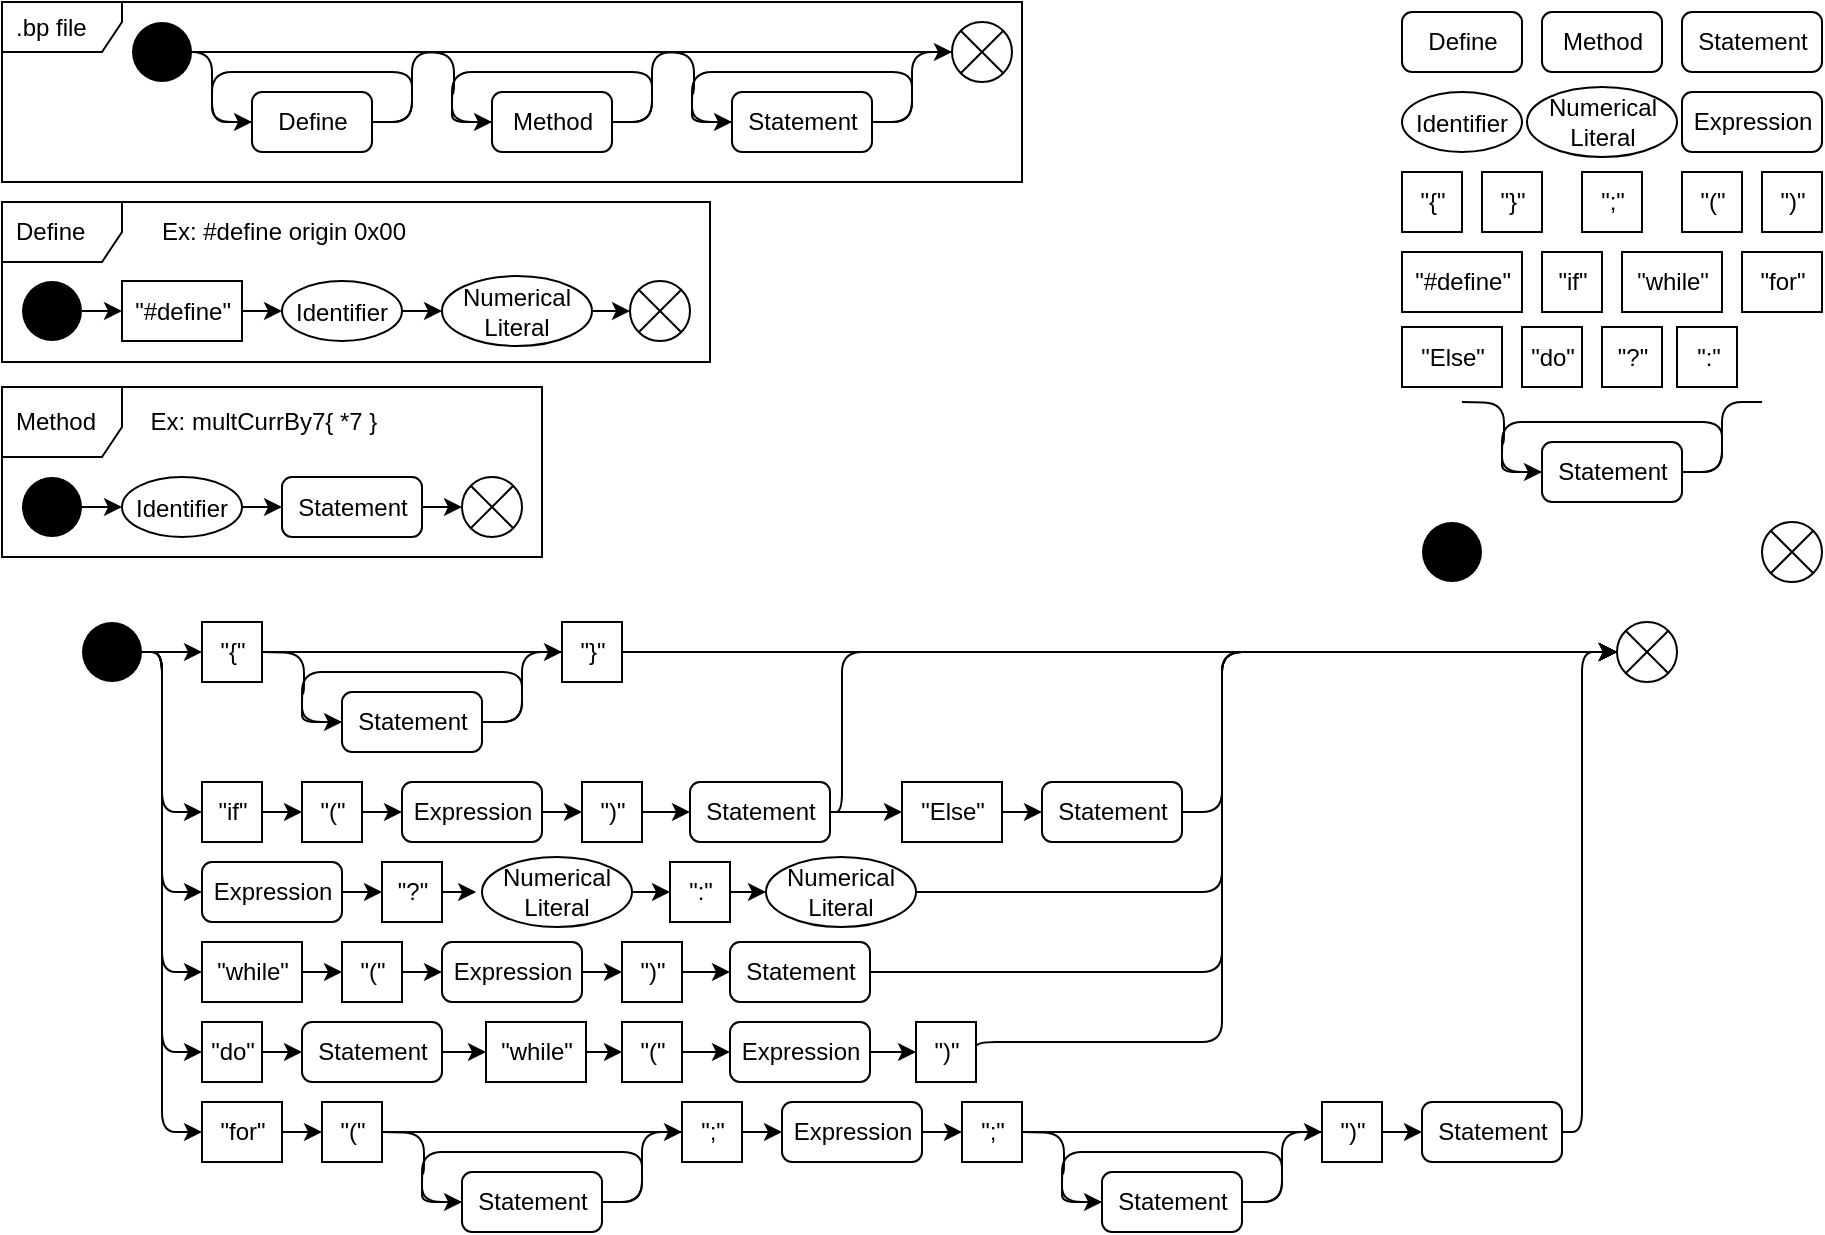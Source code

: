 <mxfile version="18.0.2" type="github">
  <diagram name="Page-1" id="58cdce13-f638-feb5-8d6f-7d28b1aa9fa0">
    <mxGraphModel dx="1160" dy="872" grid="1" gridSize="10" guides="1" tooltips="1" connect="1" arrows="1" fold="1" page="1" pageScale="1" pageWidth="1100" pageHeight="850" background="none" math="0" shadow="0">
      <root>
        <mxCell id="0" />
        <mxCell id="1" parent="0" />
        <mxCell id="PzlY1NgHu-uQ2nLMQ3hD-25" value="Expression" style="html=1;align=center;verticalAlign=middle;rounded=1;absoluteArcSize=1;arcSize=10;dashed=0;" vertex="1" parent="1">
          <mxGeometry x="850" y="55" width="70" height="30" as="geometry" />
        </mxCell>
        <mxCell id="PzlY1NgHu-uQ2nLMQ3hD-26" value="&quot;{&quot;" style="text;html=1;align=center;verticalAlign=middle;dashed=0;fillColor=#ffffff;strokeColor=#000000;" vertex="1" parent="1">
          <mxGeometry x="710" y="95" width="30" height="30" as="geometry" />
        </mxCell>
        <mxCell id="PzlY1NgHu-uQ2nLMQ3hD-27" value="Identifier" style="ellipse;" vertex="1" parent="1">
          <mxGeometry x="710" y="55" width="60" height="30" as="geometry" />
        </mxCell>
        <mxCell id="PzlY1NgHu-uQ2nLMQ3hD-30" value="Statement" style="html=1;align=center;verticalAlign=middle;rounded=1;absoluteArcSize=1;arcSize=10;dashed=0;" vertex="1" parent="1">
          <mxGeometry x="850" y="15" width="70" height="30" as="geometry" />
        </mxCell>
        <mxCell id="PzlY1NgHu-uQ2nLMQ3hD-31" value="Define" style="html=1;align=center;verticalAlign=middle;rounded=1;absoluteArcSize=1;arcSize=10;dashed=0;" vertex="1" parent="1">
          <mxGeometry x="710" y="15" width="60" height="30" as="geometry" />
        </mxCell>
        <mxCell id="PzlY1NgHu-uQ2nLMQ3hD-32" value="Method" style="html=1;align=center;verticalAlign=middle;rounded=1;absoluteArcSize=1;arcSize=10;dashed=0;" vertex="1" parent="1">
          <mxGeometry x="780" y="15" width="60" height="30" as="geometry" />
        </mxCell>
        <mxCell id="PzlY1NgHu-uQ2nLMQ3hD-34" value="&quot;}&quot;" style="text;html=1;align=center;verticalAlign=middle;dashed=0;fillColor=#ffffff;strokeColor=#000000;" vertex="1" parent="1">
          <mxGeometry x="750" y="95" width="30" height="30" as="geometry" />
        </mxCell>
        <mxCell id="PzlY1NgHu-uQ2nLMQ3hD-35" value="&quot;(&quot;" style="text;html=1;align=center;verticalAlign=middle;dashed=0;fillColor=#ffffff;strokeColor=#000000;" vertex="1" parent="1">
          <mxGeometry x="850" y="95" width="30" height="30" as="geometry" />
        </mxCell>
        <mxCell id="PzlY1NgHu-uQ2nLMQ3hD-36" value="&quot;)&quot;" style="text;html=1;align=center;verticalAlign=middle;dashed=0;fillColor=#ffffff;strokeColor=#000000;" vertex="1" parent="1">
          <mxGeometry x="890" y="95" width="30" height="30" as="geometry" />
        </mxCell>
        <mxCell id="PzlY1NgHu-uQ2nLMQ3hD-37" value="&quot;;&quot;" style="text;html=1;align=center;verticalAlign=middle;dashed=0;fillColor=#ffffff;strokeColor=#000000;" vertex="1" parent="1">
          <mxGeometry x="800" y="95" width="30" height="30" as="geometry" />
        </mxCell>
        <mxCell id="PzlY1NgHu-uQ2nLMQ3hD-38" value="&quot;if&quot;" style="text;html=1;align=center;verticalAlign=middle;dashed=0;fillColor=#ffffff;strokeColor=#000000;" vertex="1" parent="1">
          <mxGeometry x="780" y="135" width="30" height="30" as="geometry" />
        </mxCell>
        <mxCell id="PzlY1NgHu-uQ2nLMQ3hD-39" value="&quot;while&quot;" style="text;html=1;align=center;verticalAlign=middle;dashed=0;fillColor=#ffffff;strokeColor=#000000;" vertex="1" parent="1">
          <mxGeometry x="820" y="135" width="50" height="30" as="geometry" />
        </mxCell>
        <mxCell id="PzlY1NgHu-uQ2nLMQ3hD-40" value="&quot;for&quot;" style="text;html=1;align=center;verticalAlign=middle;dashed=0;fillColor=#ffffff;strokeColor=#000000;" vertex="1" parent="1">
          <mxGeometry x="880" y="135" width="40" height="30" as="geometry" />
        </mxCell>
        <mxCell id="PzlY1NgHu-uQ2nLMQ3hD-41" value="&quot;#define&quot;" style="text;html=1;align=center;verticalAlign=middle;dashed=0;fillColor=#ffffff;strokeColor=#000000;" vertex="1" parent="1">
          <mxGeometry x="710" y="135" width="60" height="30" as="geometry" />
        </mxCell>
        <mxCell id="PzlY1NgHu-uQ2nLMQ3hD-46" value="Numerical Literal" style="ellipse;whiteSpace=wrap;" vertex="1" parent="1">
          <mxGeometry x="772.5" y="52.5" width="75" height="35" as="geometry" />
        </mxCell>
        <mxCell id="PzlY1NgHu-uQ2nLMQ3hD-66" value="" style="group" vertex="1" connectable="0" parent="1">
          <mxGeometry x="10" y="10" width="510" height="90" as="geometry" />
        </mxCell>
        <mxCell id="PzlY1NgHu-uQ2nLMQ3hD-22" value=".bp file" style="shape=umlFrame;whiteSpace=wrap;html=1;width=60;height=25;boundedLbl=1;verticalAlign=middle;align=left;spacingLeft=5;" vertex="1" parent="PzlY1NgHu-uQ2nLMQ3hD-66">
          <mxGeometry width="510" height="90" as="geometry" />
        </mxCell>
        <mxCell id="PzlY1NgHu-uQ2nLMQ3hD-65" value="" style="group" vertex="1" connectable="0" parent="PzlY1NgHu-uQ2nLMQ3hD-66">
          <mxGeometry x="65" y="10" width="440" height="65" as="geometry" />
        </mxCell>
        <mxCell id="PzlY1NgHu-uQ2nLMQ3hD-47" style="edgeStyle=orthogonalEdgeStyle;orthogonalLoop=1;jettySize=auto;html=1;entryX=0;entryY=0.5;entryDx=0;entryDy=0;rounded=1;" edge="1" parent="PzlY1NgHu-uQ2nLMQ3hD-65" target="PzlY1NgHu-uQ2nLMQ3hD-43">
          <mxGeometry relative="1" as="geometry">
            <mxPoint x="20" y="15" as="sourcePoint" />
            <Array as="points">
              <mxPoint x="40" y="15" />
              <mxPoint x="40" y="50" />
            </Array>
          </mxGeometry>
        </mxCell>
        <mxCell id="PzlY1NgHu-uQ2nLMQ3hD-23" value="" style="ellipse;fillColor=#000000;strokeColor=none;" vertex="1" parent="PzlY1NgHu-uQ2nLMQ3hD-65">
          <mxGeometry width="30" height="30" as="geometry" />
        </mxCell>
        <mxCell id="PzlY1NgHu-uQ2nLMQ3hD-24" value="" style="shape=sumEllipse;perimeter=ellipsePerimeter;whiteSpace=wrap;html=1;backgroundOutline=1;" vertex="1" parent="PzlY1NgHu-uQ2nLMQ3hD-65">
          <mxGeometry x="410" width="30" height="30" as="geometry" />
        </mxCell>
        <mxCell id="PzlY1NgHu-uQ2nLMQ3hD-42" style="edgeStyle=orthogonalEdgeStyle;rounded=0;orthogonalLoop=1;jettySize=auto;html=1;exitX=1;exitY=0.5;exitDx=0;exitDy=0;entryX=0;entryY=0.5;entryDx=0;entryDy=0;curved=1;" edge="1" parent="PzlY1NgHu-uQ2nLMQ3hD-65" source="PzlY1NgHu-uQ2nLMQ3hD-23" target="PzlY1NgHu-uQ2nLMQ3hD-24">
          <mxGeometry relative="1" as="geometry" />
        </mxCell>
        <mxCell id="PzlY1NgHu-uQ2nLMQ3hD-48" style="edgeStyle=orthogonalEdgeStyle;orthogonalLoop=1;jettySize=auto;html=1;exitX=1;exitY=0.5;exitDx=0;exitDy=0;endArrow=none;endFill=0;rounded=1;" edge="1" parent="PzlY1NgHu-uQ2nLMQ3hD-65" source="PzlY1NgHu-uQ2nLMQ3hD-43">
          <mxGeometry relative="1" as="geometry">
            <mxPoint x="160" y="15" as="targetPoint" />
            <Array as="points">
              <mxPoint x="140" y="50" />
              <mxPoint x="140" y="15" />
              <mxPoint x="160" y="15" />
            </Array>
          </mxGeometry>
        </mxCell>
        <mxCell id="PzlY1NgHu-uQ2nLMQ3hD-43" value="Define" style="html=1;align=center;verticalAlign=middle;rounded=1;absoluteArcSize=1;arcSize=10;dashed=0;" vertex="1" parent="PzlY1NgHu-uQ2nLMQ3hD-65">
          <mxGeometry x="60" y="35" width="60" height="30" as="geometry" />
        </mxCell>
        <mxCell id="PzlY1NgHu-uQ2nLMQ3hD-49" style="edgeStyle=orthogonalEdgeStyle;orthogonalLoop=1;jettySize=auto;html=1;exitX=1;exitY=0.5;exitDx=0;exitDy=0;entryX=0;entryY=0.5;entryDx=0;entryDy=0;endArrow=none;endFill=0;rounded=1;" edge="1" parent="PzlY1NgHu-uQ2nLMQ3hD-65" source="PzlY1NgHu-uQ2nLMQ3hD-43" target="PzlY1NgHu-uQ2nLMQ3hD-43">
          <mxGeometry relative="1" as="geometry">
            <Array as="points">
              <mxPoint x="140" y="50" />
              <mxPoint x="140" y="25" />
              <mxPoint x="40" y="25" />
              <mxPoint x="40" y="50" />
            </Array>
          </mxGeometry>
        </mxCell>
        <mxCell id="PzlY1NgHu-uQ2nLMQ3hD-54" value="" style="group" vertex="1" connectable="0" parent="PzlY1NgHu-uQ2nLMQ3hD-65">
          <mxGeometry x="140" y="15" width="140" height="50" as="geometry" />
        </mxCell>
        <mxCell id="PzlY1NgHu-uQ2nLMQ3hD-50" style="edgeStyle=orthogonalEdgeStyle;orthogonalLoop=1;jettySize=auto;html=1;exitX=1;exitY=0.5;exitDx=0;exitDy=0;entryX=0;entryY=0.5;entryDx=0;entryDy=0;rounded=1;" edge="1" parent="PzlY1NgHu-uQ2nLMQ3hD-54" target="PzlY1NgHu-uQ2nLMQ3hD-52">
          <mxGeometry relative="1" as="geometry">
            <mxPoint as="sourcePoint" />
          </mxGeometry>
        </mxCell>
        <mxCell id="PzlY1NgHu-uQ2nLMQ3hD-51" style="edgeStyle=orthogonalEdgeStyle;orthogonalLoop=1;jettySize=auto;html=1;exitX=1;exitY=0.5;exitDx=0;exitDy=0;endArrow=none;endFill=0;rounded=1;" edge="1" parent="PzlY1NgHu-uQ2nLMQ3hD-54" source="PzlY1NgHu-uQ2nLMQ3hD-52">
          <mxGeometry relative="1" as="geometry">
            <mxPoint x="140" as="targetPoint" />
            <Array as="points">
              <mxPoint x="120" y="35" />
              <mxPoint x="120" />
              <mxPoint x="140" />
            </Array>
          </mxGeometry>
        </mxCell>
        <mxCell id="PzlY1NgHu-uQ2nLMQ3hD-52" value="Method" style="html=1;align=center;verticalAlign=middle;rounded=1;absoluteArcSize=1;arcSize=10;dashed=0;" vertex="1" parent="PzlY1NgHu-uQ2nLMQ3hD-54">
          <mxGeometry x="40" y="20" width="60" height="30" as="geometry" />
        </mxCell>
        <mxCell id="PzlY1NgHu-uQ2nLMQ3hD-53" style="edgeStyle=orthogonalEdgeStyle;orthogonalLoop=1;jettySize=auto;html=1;exitX=1;exitY=0.5;exitDx=0;exitDy=0;entryX=0;entryY=0.5;entryDx=0;entryDy=0;endArrow=none;endFill=0;rounded=1;" edge="1" parent="PzlY1NgHu-uQ2nLMQ3hD-54" source="PzlY1NgHu-uQ2nLMQ3hD-52" target="PzlY1NgHu-uQ2nLMQ3hD-52">
          <mxGeometry relative="1" as="geometry">
            <Array as="points">
              <mxPoint x="120" y="35" />
              <mxPoint x="120" y="10" />
              <mxPoint x="20" y="10" />
              <mxPoint x="20" y="35" />
            </Array>
          </mxGeometry>
        </mxCell>
        <mxCell id="PzlY1NgHu-uQ2nLMQ3hD-64" value="" style="group" vertex="1" connectable="0" parent="PzlY1NgHu-uQ2nLMQ3hD-65">
          <mxGeometry x="260" y="15" width="130" height="50" as="geometry" />
        </mxCell>
        <mxCell id="PzlY1NgHu-uQ2nLMQ3hD-55" style="edgeStyle=orthogonalEdgeStyle;orthogonalLoop=1;jettySize=auto;html=1;exitX=1;exitY=0.5;exitDx=0;exitDy=0;entryX=0;entryY=0.5;entryDx=0;entryDy=0;rounded=1;" edge="1" parent="PzlY1NgHu-uQ2nLMQ3hD-64" target="PzlY1NgHu-uQ2nLMQ3hD-57">
          <mxGeometry relative="1" as="geometry">
            <mxPoint as="sourcePoint" />
          </mxGeometry>
        </mxCell>
        <mxCell id="PzlY1NgHu-uQ2nLMQ3hD-56" style="edgeStyle=orthogonalEdgeStyle;orthogonalLoop=1;jettySize=auto;html=1;exitX=1;exitY=0.5;exitDx=0;exitDy=0;endArrow=none;endFill=0;rounded=1;" edge="1" parent="PzlY1NgHu-uQ2nLMQ3hD-64" source="PzlY1NgHu-uQ2nLMQ3hD-57">
          <mxGeometry relative="1" as="geometry">
            <mxPoint x="150" as="targetPoint" />
            <Array as="points">
              <mxPoint x="130" y="35" />
              <mxPoint x="130" />
            </Array>
          </mxGeometry>
        </mxCell>
        <mxCell id="PzlY1NgHu-uQ2nLMQ3hD-57" value="Statement" style="html=1;align=center;verticalAlign=middle;rounded=1;absoluteArcSize=1;arcSize=10;dashed=0;" vertex="1" parent="PzlY1NgHu-uQ2nLMQ3hD-64">
          <mxGeometry x="40" y="20" width="70" height="30" as="geometry" />
        </mxCell>
        <mxCell id="PzlY1NgHu-uQ2nLMQ3hD-58" style="edgeStyle=orthogonalEdgeStyle;orthogonalLoop=1;jettySize=auto;html=1;exitX=1;exitY=0.5;exitDx=0;exitDy=0;entryX=0;entryY=0.5;entryDx=0;entryDy=0;endArrow=none;endFill=0;rounded=1;" edge="1" parent="PzlY1NgHu-uQ2nLMQ3hD-64" source="PzlY1NgHu-uQ2nLMQ3hD-57" target="PzlY1NgHu-uQ2nLMQ3hD-57">
          <mxGeometry relative="1" as="geometry">
            <Array as="points">
              <mxPoint x="130" y="35" />
              <mxPoint x="130" y="10" />
              <mxPoint x="20" y="10" />
              <mxPoint x="20" y="35" />
            </Array>
          </mxGeometry>
        </mxCell>
        <mxCell id="PzlY1NgHu-uQ2nLMQ3hD-92" value="" style="group" vertex="1" connectable="0" parent="1">
          <mxGeometry x="10" y="110" width="354" height="80" as="geometry" />
        </mxCell>
        <mxCell id="PzlY1NgHu-uQ2nLMQ3hD-88" value="Define" style="shape=umlFrame;whiteSpace=wrap;html=1;width=60;height=30;boundedLbl=1;verticalAlign=middle;align=left;spacingLeft=5;" vertex="1" parent="PzlY1NgHu-uQ2nLMQ3hD-92">
          <mxGeometry width="354" height="80" as="geometry" />
        </mxCell>
        <mxCell id="PzlY1NgHu-uQ2nLMQ3hD-89" value="" style="group" vertex="1" connectable="0" parent="PzlY1NgHu-uQ2nLMQ3hD-92">
          <mxGeometry x="10" y="37" width="334" height="35" as="geometry" />
        </mxCell>
        <mxCell id="PzlY1NgHu-uQ2nLMQ3hD-78" value="" style="ellipse;fillColor=#000000;strokeColor=none;" vertex="1" parent="PzlY1NgHu-uQ2nLMQ3hD-89">
          <mxGeometry y="2.5" width="30" height="30" as="geometry" />
        </mxCell>
        <mxCell id="PzlY1NgHu-uQ2nLMQ3hD-79" value="" style="shape=sumEllipse;perimeter=ellipsePerimeter;whiteSpace=wrap;html=1;backgroundOutline=1;" vertex="1" parent="PzlY1NgHu-uQ2nLMQ3hD-89">
          <mxGeometry x="304" y="2.5" width="30" height="30" as="geometry" />
        </mxCell>
        <mxCell id="PzlY1NgHu-uQ2nLMQ3hD-80" value="&quot;#define&quot;" style="text;html=1;align=center;verticalAlign=middle;dashed=0;fillColor=#ffffff;strokeColor=#000000;" vertex="1" parent="PzlY1NgHu-uQ2nLMQ3hD-89">
          <mxGeometry x="50" y="2.5" width="60" height="30" as="geometry" />
        </mxCell>
        <mxCell id="PzlY1NgHu-uQ2nLMQ3hD-83" style="edgeStyle=orthogonalEdgeStyle;rounded=1;orthogonalLoop=1;jettySize=auto;html=1;exitX=1;exitY=0.5;exitDx=0;exitDy=0;entryX=0;entryY=0.5;entryDx=0;entryDy=0;endArrow=classic;endFill=1;" edge="1" parent="PzlY1NgHu-uQ2nLMQ3hD-89" source="PzlY1NgHu-uQ2nLMQ3hD-78" target="PzlY1NgHu-uQ2nLMQ3hD-80">
          <mxGeometry relative="1" as="geometry" />
        </mxCell>
        <mxCell id="PzlY1NgHu-uQ2nLMQ3hD-81" value="Identifier" style="ellipse;" vertex="1" parent="PzlY1NgHu-uQ2nLMQ3hD-89">
          <mxGeometry x="130" y="2.5" width="60" height="30" as="geometry" />
        </mxCell>
        <mxCell id="PzlY1NgHu-uQ2nLMQ3hD-84" style="edgeStyle=orthogonalEdgeStyle;rounded=1;orthogonalLoop=1;jettySize=auto;html=1;exitX=1;exitY=0.5;exitDx=0;exitDy=0;entryX=0;entryY=0.5;entryDx=0;entryDy=0;endArrow=classic;endFill=1;" edge="1" parent="PzlY1NgHu-uQ2nLMQ3hD-89" source="PzlY1NgHu-uQ2nLMQ3hD-80" target="PzlY1NgHu-uQ2nLMQ3hD-81">
          <mxGeometry relative="1" as="geometry" />
        </mxCell>
        <mxCell id="PzlY1NgHu-uQ2nLMQ3hD-87" style="edgeStyle=orthogonalEdgeStyle;rounded=1;orthogonalLoop=1;jettySize=auto;html=1;exitX=1;exitY=0.5;exitDx=0;exitDy=0;entryX=0;entryY=0.5;entryDx=0;entryDy=0;endArrow=classic;endFill=1;" edge="1" parent="PzlY1NgHu-uQ2nLMQ3hD-89" source="PzlY1NgHu-uQ2nLMQ3hD-82" target="PzlY1NgHu-uQ2nLMQ3hD-79">
          <mxGeometry relative="1" as="geometry" />
        </mxCell>
        <mxCell id="PzlY1NgHu-uQ2nLMQ3hD-82" value="Numerical Literal" style="ellipse;whiteSpace=wrap;" vertex="1" parent="PzlY1NgHu-uQ2nLMQ3hD-89">
          <mxGeometry x="210" width="75" height="35" as="geometry" />
        </mxCell>
        <mxCell id="PzlY1NgHu-uQ2nLMQ3hD-85" style="edgeStyle=orthogonalEdgeStyle;rounded=1;orthogonalLoop=1;jettySize=auto;html=1;exitX=1;exitY=0.5;exitDx=0;exitDy=0;entryX=0;entryY=0.5;entryDx=0;entryDy=0;endArrow=classic;endFill=1;" edge="1" parent="PzlY1NgHu-uQ2nLMQ3hD-89" source="PzlY1NgHu-uQ2nLMQ3hD-81" target="PzlY1NgHu-uQ2nLMQ3hD-82">
          <mxGeometry relative="1" as="geometry" />
        </mxCell>
        <mxCell id="PzlY1NgHu-uQ2nLMQ3hD-90" value="Ex: #define origin 0x00" style="text;html=1;strokeColor=none;fillColor=none;align=center;verticalAlign=middle;whiteSpace=wrap;rounded=0;" vertex="1" parent="PzlY1NgHu-uQ2nLMQ3hD-92">
          <mxGeometry x="74" y="5" width="134" height="20" as="geometry" />
        </mxCell>
        <mxCell id="PzlY1NgHu-uQ2nLMQ3hD-102" value="" style="ellipse;fillColor=#000000;strokeColor=none;" vertex="1" parent="1">
          <mxGeometry x="720" y="270" width="30" height="30" as="geometry" />
        </mxCell>
        <mxCell id="PzlY1NgHu-uQ2nLMQ3hD-103" value="" style="shape=sumEllipse;perimeter=ellipsePerimeter;whiteSpace=wrap;html=1;backgroundOutline=1;" vertex="1" parent="1">
          <mxGeometry x="890" y="270" width="30" height="30" as="geometry" />
        </mxCell>
        <mxCell id="PzlY1NgHu-uQ2nLMQ3hD-114" value="" style="group" vertex="1" connectable="0" parent="1">
          <mxGeometry x="10" y="202.5" width="270" height="85" as="geometry" />
        </mxCell>
        <mxCell id="PzlY1NgHu-uQ2nLMQ3hD-111" value="" style="group" vertex="1" connectable="0" parent="PzlY1NgHu-uQ2nLMQ3hD-114">
          <mxGeometry x="10" y="45" width="250" height="30" as="geometry" />
        </mxCell>
        <mxCell id="PzlY1NgHu-uQ2nLMQ3hD-104" value="" style="ellipse;fillColor=#000000;strokeColor=none;" vertex="1" parent="PzlY1NgHu-uQ2nLMQ3hD-111">
          <mxGeometry width="30" height="30" as="geometry" />
        </mxCell>
        <mxCell id="PzlY1NgHu-uQ2nLMQ3hD-105" value="" style="shape=sumEllipse;perimeter=ellipsePerimeter;whiteSpace=wrap;html=1;backgroundOutline=1;" vertex="1" parent="PzlY1NgHu-uQ2nLMQ3hD-111">
          <mxGeometry x="220" width="30" height="30" as="geometry" />
        </mxCell>
        <mxCell id="PzlY1NgHu-uQ2nLMQ3hD-106" value="Identifier" style="ellipse;" vertex="1" parent="PzlY1NgHu-uQ2nLMQ3hD-111">
          <mxGeometry x="50" width="60" height="30" as="geometry" />
        </mxCell>
        <mxCell id="PzlY1NgHu-uQ2nLMQ3hD-108" style="edgeStyle=orthogonalEdgeStyle;rounded=1;orthogonalLoop=1;jettySize=auto;html=1;exitX=1;exitY=0.5;exitDx=0;exitDy=0;entryX=0;entryY=0.5;entryDx=0;entryDy=0;endArrow=classic;endFill=1;" edge="1" parent="PzlY1NgHu-uQ2nLMQ3hD-111" source="PzlY1NgHu-uQ2nLMQ3hD-104" target="PzlY1NgHu-uQ2nLMQ3hD-106">
          <mxGeometry relative="1" as="geometry" />
        </mxCell>
        <mxCell id="PzlY1NgHu-uQ2nLMQ3hD-110" style="edgeStyle=orthogonalEdgeStyle;rounded=1;orthogonalLoop=1;jettySize=auto;html=1;exitX=1;exitY=0.5;exitDx=0;exitDy=0;entryX=0;entryY=0.5;entryDx=0;entryDy=0;endArrow=classic;endFill=1;" edge="1" parent="PzlY1NgHu-uQ2nLMQ3hD-111" source="PzlY1NgHu-uQ2nLMQ3hD-107" target="PzlY1NgHu-uQ2nLMQ3hD-105">
          <mxGeometry relative="1" as="geometry" />
        </mxCell>
        <mxCell id="PzlY1NgHu-uQ2nLMQ3hD-107" value="Statement" style="html=1;align=center;verticalAlign=middle;rounded=1;absoluteArcSize=1;arcSize=10;dashed=0;" vertex="1" parent="PzlY1NgHu-uQ2nLMQ3hD-111">
          <mxGeometry x="130" width="70" height="30" as="geometry" />
        </mxCell>
        <mxCell id="PzlY1NgHu-uQ2nLMQ3hD-109" style="edgeStyle=orthogonalEdgeStyle;rounded=1;orthogonalLoop=1;jettySize=auto;html=1;exitX=1;exitY=0.5;exitDx=0;exitDy=0;entryX=0;entryY=0.5;entryDx=0;entryDy=0;endArrow=classic;endFill=1;" edge="1" parent="PzlY1NgHu-uQ2nLMQ3hD-111" source="PzlY1NgHu-uQ2nLMQ3hD-106" target="PzlY1NgHu-uQ2nLMQ3hD-107">
          <mxGeometry relative="1" as="geometry" />
        </mxCell>
        <mxCell id="PzlY1NgHu-uQ2nLMQ3hD-112" value="Ex: multCurrBy7{ *7 }" style="text;html=1;strokeColor=none;fillColor=none;align=center;verticalAlign=middle;whiteSpace=wrap;rounded=0;" vertex="1" parent="PzlY1NgHu-uQ2nLMQ3hD-114">
          <mxGeometry x="66" y="7" width="130" height="20" as="geometry" />
        </mxCell>
        <mxCell id="PzlY1NgHu-uQ2nLMQ3hD-113" value="Method" style="shape=umlFrame;whiteSpace=wrap;html=1;width=60;height=35;boundedLbl=1;verticalAlign=middle;align=left;spacingLeft=5;" vertex="1" parent="PzlY1NgHu-uQ2nLMQ3hD-114">
          <mxGeometry width="270" height="85" as="geometry" />
        </mxCell>
        <mxCell id="PzlY1NgHu-uQ2nLMQ3hD-126" style="edgeStyle=orthogonalEdgeStyle;rounded=1;orthogonalLoop=1;jettySize=auto;html=1;exitX=1;exitY=0.5;exitDx=0;exitDy=0;entryX=0;entryY=0.5;entryDx=0;entryDy=0;endArrow=classic;endFill=1;" edge="1" parent="1" source="PzlY1NgHu-uQ2nLMQ3hD-115" target="PzlY1NgHu-uQ2nLMQ3hD-118">
          <mxGeometry relative="1" as="geometry" />
        </mxCell>
        <mxCell id="PzlY1NgHu-uQ2nLMQ3hD-150" style="edgeStyle=orthogonalEdgeStyle;rounded=1;orthogonalLoop=1;jettySize=auto;html=1;exitX=1;exitY=0.5;exitDx=0;exitDy=0;entryX=0;entryY=0.5;entryDx=0;entryDy=0;endArrow=classic;endFill=1;" edge="1" parent="1" source="PzlY1NgHu-uQ2nLMQ3hD-115" target="PzlY1NgHu-uQ2nLMQ3hD-131">
          <mxGeometry relative="1" as="geometry">
            <Array as="points">
              <mxPoint x="90" y="335" />
              <mxPoint x="90" y="415" />
            </Array>
          </mxGeometry>
        </mxCell>
        <mxCell id="PzlY1NgHu-uQ2nLMQ3hD-183" style="edgeStyle=orthogonalEdgeStyle;rounded=1;orthogonalLoop=1;jettySize=auto;html=1;exitX=1;exitY=0.5;exitDx=0;exitDy=0;entryX=0;entryY=0.5;entryDx=0;entryDy=0;endArrow=classic;endFill=1;" edge="1" parent="1" source="PzlY1NgHu-uQ2nLMQ3hD-115" target="PzlY1NgHu-uQ2nLMQ3hD-132">
          <mxGeometry relative="1" as="geometry">
            <Array as="points">
              <mxPoint x="90" y="335" />
              <mxPoint x="90" y="495" />
            </Array>
          </mxGeometry>
        </mxCell>
        <mxCell id="PzlY1NgHu-uQ2nLMQ3hD-185" style="edgeStyle=orthogonalEdgeStyle;rounded=1;orthogonalLoop=1;jettySize=auto;html=1;exitX=1;exitY=0.5;exitDx=0;exitDy=0;entryX=0;entryY=0.5;entryDx=0;entryDy=0;endArrow=classic;endFill=1;" edge="1" parent="1" source="PzlY1NgHu-uQ2nLMQ3hD-115" target="PzlY1NgHu-uQ2nLMQ3hD-164">
          <mxGeometry relative="1" as="geometry">
            <Array as="points">
              <mxPoint x="90" y="335" />
              <mxPoint x="90" y="575" />
            </Array>
          </mxGeometry>
        </mxCell>
        <mxCell id="PzlY1NgHu-uQ2nLMQ3hD-205" style="edgeStyle=orthogonalEdgeStyle;rounded=1;orthogonalLoop=1;jettySize=auto;html=1;exitX=1;exitY=0.5;exitDx=0;exitDy=0;entryX=0;entryY=0.5;entryDx=0;entryDy=0;endArrow=classic;endFill=1;" edge="1" parent="1" source="PzlY1NgHu-uQ2nLMQ3hD-115" target="PzlY1NgHu-uQ2nLMQ3hD-198">
          <mxGeometry relative="1" as="geometry">
            <Array as="points">
              <mxPoint x="90" y="335" />
              <mxPoint x="90" y="535" />
            </Array>
          </mxGeometry>
        </mxCell>
        <mxCell id="PzlY1NgHu-uQ2nLMQ3hD-218" style="edgeStyle=orthogonalEdgeStyle;rounded=1;orthogonalLoop=1;jettySize=auto;html=1;exitX=1;exitY=0.5;exitDx=0;exitDy=0;entryX=0;entryY=0.5;entryDx=0;entryDy=0;endArrow=classic;endFill=1;" edge="1" parent="1" source="PzlY1NgHu-uQ2nLMQ3hD-115" target="PzlY1NgHu-uQ2nLMQ3hD-207">
          <mxGeometry relative="1" as="geometry">
            <Array as="points">
              <mxPoint x="90" y="335" />
              <mxPoint x="90" y="455" />
            </Array>
          </mxGeometry>
        </mxCell>
        <mxCell id="PzlY1NgHu-uQ2nLMQ3hD-115" value="" style="ellipse;fillColor=#000000;strokeColor=none;" vertex="1" parent="1">
          <mxGeometry x="50" y="320" width="30" height="30" as="geometry" />
        </mxCell>
        <mxCell id="PzlY1NgHu-uQ2nLMQ3hD-116" value="" style="shape=sumEllipse;perimeter=ellipsePerimeter;whiteSpace=wrap;html=1;backgroundOutline=1;" vertex="1" parent="1">
          <mxGeometry x="817.5" y="320" width="30" height="30" as="geometry" />
        </mxCell>
        <mxCell id="PzlY1NgHu-uQ2nLMQ3hD-127" style="edgeStyle=orthogonalEdgeStyle;rounded=1;orthogonalLoop=1;jettySize=auto;html=1;exitX=1;exitY=0.5;exitDx=0;exitDy=0;entryX=0;entryY=0.5;entryDx=0;entryDy=0;endArrow=classic;endFill=1;" edge="1" parent="1" source="PzlY1NgHu-uQ2nLMQ3hD-119" target="PzlY1NgHu-uQ2nLMQ3hD-116">
          <mxGeometry relative="1" as="geometry" />
        </mxCell>
        <mxCell id="PzlY1NgHu-uQ2nLMQ3hD-155" style="edgeStyle=orthogonalEdgeStyle;rounded=1;orthogonalLoop=1;jettySize=auto;html=1;exitX=1;exitY=0.5;exitDx=0;exitDy=0;entryX=0;entryY=0.5;entryDx=0;entryDy=0;endArrow=classic;endFill=1;" edge="1" parent="1" source="PzlY1NgHu-uQ2nLMQ3hD-133" target="PzlY1NgHu-uQ2nLMQ3hD-116">
          <mxGeometry relative="1" as="geometry">
            <Array as="points">
              <mxPoint x="620" y="495" />
              <mxPoint x="620" y="335" />
            </Array>
          </mxGeometry>
        </mxCell>
        <mxCell id="PzlY1NgHu-uQ2nLMQ3hD-148" style="edgeStyle=orthogonalEdgeStyle;rounded=1;orthogonalLoop=1;jettySize=auto;html=1;exitX=1;exitY=0.5;exitDx=0;exitDy=0;entryX=0;entryY=0.5;entryDx=0;entryDy=0;endArrow=classic;endFill=1;" edge="1" parent="1" source="PzlY1NgHu-uQ2nLMQ3hD-145" target="PzlY1NgHu-uQ2nLMQ3hD-116">
          <mxGeometry relative="1" as="geometry">
            <Array as="points">
              <mxPoint x="430" y="415" />
              <mxPoint x="430" y="335" />
            </Array>
          </mxGeometry>
        </mxCell>
        <mxCell id="PzlY1NgHu-uQ2nLMQ3hD-154" style="edgeStyle=orthogonalEdgeStyle;rounded=1;orthogonalLoop=1;jettySize=auto;html=1;exitX=1;exitY=0.5;exitDx=0;exitDy=0;entryX=0;entryY=0.5;entryDx=0;entryDy=0;endArrow=classic;endFill=1;" edge="1" parent="1" source="PzlY1NgHu-uQ2nLMQ3hD-152" target="PzlY1NgHu-uQ2nLMQ3hD-116">
          <mxGeometry relative="1" as="geometry">
            <Array as="points">
              <mxPoint x="620" y="415" />
              <mxPoint x="620" y="335" />
            </Array>
          </mxGeometry>
        </mxCell>
        <mxCell id="PzlY1NgHu-uQ2nLMQ3hD-156" value="" style="group" vertex="1" connectable="0" parent="1">
          <mxGeometry x="110" y="320" width="210" height="65" as="geometry" />
        </mxCell>
        <mxCell id="PzlY1NgHu-uQ2nLMQ3hD-118" value="&quot;{&quot;" style="text;html=1;align=center;verticalAlign=middle;dashed=0;fillColor=#ffffff;strokeColor=#000000;" vertex="1" parent="PzlY1NgHu-uQ2nLMQ3hD-156">
          <mxGeometry width="30" height="30" as="geometry" />
        </mxCell>
        <mxCell id="PzlY1NgHu-uQ2nLMQ3hD-119" value="&quot;}&quot;" style="text;html=1;align=center;verticalAlign=middle;dashed=0;fillColor=#ffffff;strokeColor=#000000;" vertex="1" parent="PzlY1NgHu-uQ2nLMQ3hD-156">
          <mxGeometry x="180" width="30" height="30" as="geometry" />
        </mxCell>
        <mxCell id="PzlY1NgHu-uQ2nLMQ3hD-125" style="edgeStyle=orthogonalEdgeStyle;rounded=1;orthogonalLoop=1;jettySize=auto;html=1;exitX=1;exitY=0.5;exitDx=0;exitDy=0;entryX=0;entryY=0.5;entryDx=0;entryDy=0;endArrow=classic;endFill=1;" edge="1" parent="PzlY1NgHu-uQ2nLMQ3hD-156" source="PzlY1NgHu-uQ2nLMQ3hD-118" target="PzlY1NgHu-uQ2nLMQ3hD-119">
          <mxGeometry relative="1" as="geometry" />
        </mxCell>
        <mxCell id="PzlY1NgHu-uQ2nLMQ3hD-120" value="" style="group" vertex="1" connectable="0" parent="PzlY1NgHu-uQ2nLMQ3hD-156">
          <mxGeometry x="30" y="15" width="130" height="50" as="geometry" />
        </mxCell>
        <mxCell id="PzlY1NgHu-uQ2nLMQ3hD-121" style="edgeStyle=orthogonalEdgeStyle;orthogonalLoop=1;jettySize=auto;html=1;exitX=1;exitY=0.5;exitDx=0;exitDy=0;entryX=0;entryY=0.5;entryDx=0;entryDy=0;rounded=1;" edge="1" parent="PzlY1NgHu-uQ2nLMQ3hD-120" target="PzlY1NgHu-uQ2nLMQ3hD-123">
          <mxGeometry relative="1" as="geometry">
            <mxPoint y="1.137e-13" as="sourcePoint" />
          </mxGeometry>
        </mxCell>
        <mxCell id="PzlY1NgHu-uQ2nLMQ3hD-122" style="edgeStyle=orthogonalEdgeStyle;orthogonalLoop=1;jettySize=auto;html=1;exitX=1;exitY=0.5;exitDx=0;exitDy=0;endArrow=none;endFill=0;rounded=1;" edge="1" parent="PzlY1NgHu-uQ2nLMQ3hD-120" source="PzlY1NgHu-uQ2nLMQ3hD-123">
          <mxGeometry relative="1" as="geometry">
            <mxPoint x="150" y="1.137e-13" as="targetPoint" />
            <Array as="points">
              <mxPoint x="130" y="35" />
              <mxPoint x="130" />
            </Array>
          </mxGeometry>
        </mxCell>
        <mxCell id="PzlY1NgHu-uQ2nLMQ3hD-123" value="Statement" style="html=1;align=center;verticalAlign=middle;rounded=1;absoluteArcSize=1;arcSize=10;dashed=0;" vertex="1" parent="PzlY1NgHu-uQ2nLMQ3hD-120">
          <mxGeometry x="40" y="20" width="70" height="30" as="geometry" />
        </mxCell>
        <mxCell id="PzlY1NgHu-uQ2nLMQ3hD-124" style="edgeStyle=orthogonalEdgeStyle;orthogonalLoop=1;jettySize=auto;html=1;exitX=1;exitY=0.5;exitDx=0;exitDy=0;entryX=0;entryY=0.5;entryDx=0;entryDy=0;endArrow=none;endFill=0;rounded=1;" edge="1" parent="PzlY1NgHu-uQ2nLMQ3hD-120" source="PzlY1NgHu-uQ2nLMQ3hD-123" target="PzlY1NgHu-uQ2nLMQ3hD-123">
          <mxGeometry relative="1" as="geometry">
            <Array as="points">
              <mxPoint x="130" y="35" />
              <mxPoint x="130" y="10" />
              <mxPoint x="20" y="10" />
              <mxPoint x="20" y="35" />
            </Array>
          </mxGeometry>
        </mxCell>
        <mxCell id="PzlY1NgHu-uQ2nLMQ3hD-157" value="" style="group" vertex="1" connectable="0" parent="1">
          <mxGeometry x="110" y="400" width="490" height="30" as="geometry" />
        </mxCell>
        <mxCell id="PzlY1NgHu-uQ2nLMQ3hD-131" value="&quot;if&quot;" style="text;html=1;align=center;verticalAlign=middle;dashed=0;fillColor=#ffffff;strokeColor=#000000;" vertex="1" parent="PzlY1NgHu-uQ2nLMQ3hD-157">
          <mxGeometry width="30" height="30" as="geometry" />
        </mxCell>
        <mxCell id="PzlY1NgHu-uQ2nLMQ3hD-140" value="Expression" style="html=1;align=center;verticalAlign=middle;rounded=1;absoluteArcSize=1;arcSize=10;dashed=0;" vertex="1" parent="PzlY1NgHu-uQ2nLMQ3hD-157">
          <mxGeometry x="100" width="70" height="30" as="geometry" />
        </mxCell>
        <mxCell id="PzlY1NgHu-uQ2nLMQ3hD-141" style="edgeStyle=orthogonalEdgeStyle;rounded=1;orthogonalLoop=1;jettySize=auto;html=1;exitX=1;exitY=0.5;exitDx=0;exitDy=0;entryX=0;entryY=0.5;entryDx=0;entryDy=0;endArrow=classic;endFill=1;" edge="1" parent="PzlY1NgHu-uQ2nLMQ3hD-157" source="PzlY1NgHu-uQ2nLMQ3hD-142" target="PzlY1NgHu-uQ2nLMQ3hD-140">
          <mxGeometry relative="1" as="geometry" />
        </mxCell>
        <mxCell id="PzlY1NgHu-uQ2nLMQ3hD-142" value="&quot;(&quot;" style="text;html=1;align=center;verticalAlign=middle;dashed=0;fillColor=#ffffff;strokeColor=#000000;" vertex="1" parent="PzlY1NgHu-uQ2nLMQ3hD-157">
          <mxGeometry x="50" width="30" height="30" as="geometry" />
        </mxCell>
        <mxCell id="PzlY1NgHu-uQ2nLMQ3hD-146" style="edgeStyle=orthogonalEdgeStyle;rounded=1;orthogonalLoop=1;jettySize=auto;html=1;exitX=1;exitY=0.5;exitDx=0;exitDy=0;entryX=0;entryY=0.5;entryDx=0;entryDy=0;endArrow=classic;endFill=1;" edge="1" parent="PzlY1NgHu-uQ2nLMQ3hD-157" source="PzlY1NgHu-uQ2nLMQ3hD-131" target="PzlY1NgHu-uQ2nLMQ3hD-142">
          <mxGeometry relative="1" as="geometry" />
        </mxCell>
        <mxCell id="PzlY1NgHu-uQ2nLMQ3hD-144" value="&quot;)&quot;" style="text;html=1;align=center;verticalAlign=middle;dashed=0;fillColor=#ffffff;strokeColor=#000000;" vertex="1" parent="PzlY1NgHu-uQ2nLMQ3hD-157">
          <mxGeometry x="190" width="30" height="30" as="geometry" />
        </mxCell>
        <mxCell id="PzlY1NgHu-uQ2nLMQ3hD-139" style="edgeStyle=orthogonalEdgeStyle;rounded=1;orthogonalLoop=1;jettySize=auto;html=1;exitX=1;exitY=0.5;exitDx=0;exitDy=0;entryX=0;entryY=0.5;entryDx=0;entryDy=0;endArrow=classic;endFill=1;" edge="1" parent="PzlY1NgHu-uQ2nLMQ3hD-157" source="PzlY1NgHu-uQ2nLMQ3hD-140" target="PzlY1NgHu-uQ2nLMQ3hD-144">
          <mxGeometry relative="1" as="geometry" />
        </mxCell>
        <mxCell id="PzlY1NgHu-uQ2nLMQ3hD-145" value="Statement" style="html=1;align=center;verticalAlign=middle;rounded=1;absoluteArcSize=1;arcSize=10;dashed=0;" vertex="1" parent="PzlY1NgHu-uQ2nLMQ3hD-157">
          <mxGeometry x="244" width="70" height="30" as="geometry" />
        </mxCell>
        <mxCell id="PzlY1NgHu-uQ2nLMQ3hD-143" style="edgeStyle=orthogonalEdgeStyle;rounded=1;orthogonalLoop=1;jettySize=auto;html=1;exitX=1;exitY=0.5;exitDx=0;exitDy=0;entryX=0;entryY=0.5;entryDx=0;entryDy=0;endArrow=classic;endFill=1;" edge="1" parent="PzlY1NgHu-uQ2nLMQ3hD-157" source="PzlY1NgHu-uQ2nLMQ3hD-144" target="PzlY1NgHu-uQ2nLMQ3hD-145">
          <mxGeometry relative="1" as="geometry" />
        </mxCell>
        <mxCell id="PzlY1NgHu-uQ2nLMQ3hD-147" value="&quot;Else&quot;" style="text;html=1;align=center;verticalAlign=middle;dashed=0;fillColor=#ffffff;strokeColor=#000000;" vertex="1" parent="PzlY1NgHu-uQ2nLMQ3hD-157">
          <mxGeometry x="350" width="50" height="30" as="geometry" />
        </mxCell>
        <mxCell id="PzlY1NgHu-uQ2nLMQ3hD-149" style="edgeStyle=orthogonalEdgeStyle;rounded=1;orthogonalLoop=1;jettySize=auto;html=1;exitX=1;exitY=0.5;exitDx=0;exitDy=0;entryX=0;entryY=0.5;entryDx=0;entryDy=0;endArrow=classic;endFill=1;" edge="1" parent="PzlY1NgHu-uQ2nLMQ3hD-157" source="PzlY1NgHu-uQ2nLMQ3hD-145" target="PzlY1NgHu-uQ2nLMQ3hD-147">
          <mxGeometry relative="1" as="geometry" />
        </mxCell>
        <mxCell id="PzlY1NgHu-uQ2nLMQ3hD-152" value="Statement" style="html=1;align=center;verticalAlign=middle;rounded=1;absoluteArcSize=1;arcSize=10;dashed=0;" vertex="1" parent="PzlY1NgHu-uQ2nLMQ3hD-157">
          <mxGeometry x="420" width="70" height="30" as="geometry" />
        </mxCell>
        <mxCell id="PzlY1NgHu-uQ2nLMQ3hD-153" style="edgeStyle=orthogonalEdgeStyle;rounded=1;orthogonalLoop=1;jettySize=auto;html=1;exitX=1;exitY=0.5;exitDx=0;exitDy=0;entryX=0;entryY=0.5;entryDx=0;entryDy=0;endArrow=classic;endFill=1;" edge="1" parent="PzlY1NgHu-uQ2nLMQ3hD-157" source="PzlY1NgHu-uQ2nLMQ3hD-147" target="PzlY1NgHu-uQ2nLMQ3hD-152">
          <mxGeometry relative="1" as="geometry" />
        </mxCell>
        <mxCell id="PzlY1NgHu-uQ2nLMQ3hD-158" value="" style="group" vertex="1" connectable="0" parent="1">
          <mxGeometry x="110" y="480" width="334" height="30" as="geometry" />
        </mxCell>
        <mxCell id="PzlY1NgHu-uQ2nLMQ3hD-128" value="Expression" style="html=1;align=center;verticalAlign=middle;rounded=1;absoluteArcSize=1;arcSize=10;dashed=0;" vertex="1" parent="PzlY1NgHu-uQ2nLMQ3hD-158">
          <mxGeometry x="120" width="70" height="30" as="geometry" />
        </mxCell>
        <mxCell id="PzlY1NgHu-uQ2nLMQ3hD-136" style="edgeStyle=orthogonalEdgeStyle;rounded=1;orthogonalLoop=1;jettySize=auto;html=1;exitX=1;exitY=0.5;exitDx=0;exitDy=0;entryX=0;entryY=0.5;entryDx=0;entryDy=0;endArrow=classic;endFill=1;" edge="1" parent="PzlY1NgHu-uQ2nLMQ3hD-158" source="PzlY1NgHu-uQ2nLMQ3hD-129" target="PzlY1NgHu-uQ2nLMQ3hD-128">
          <mxGeometry relative="1" as="geometry" />
        </mxCell>
        <mxCell id="PzlY1NgHu-uQ2nLMQ3hD-129" value="&quot;(&quot;" style="text;html=1;align=center;verticalAlign=middle;dashed=0;fillColor=#ffffff;strokeColor=#000000;" vertex="1" parent="PzlY1NgHu-uQ2nLMQ3hD-158">
          <mxGeometry x="70" width="30" height="30" as="geometry" />
        </mxCell>
        <mxCell id="PzlY1NgHu-uQ2nLMQ3hD-130" value="&quot;)&quot;" style="text;html=1;align=center;verticalAlign=middle;dashed=0;fillColor=#ffffff;strokeColor=#000000;" vertex="1" parent="PzlY1NgHu-uQ2nLMQ3hD-158">
          <mxGeometry x="210" width="30" height="30" as="geometry" />
        </mxCell>
        <mxCell id="PzlY1NgHu-uQ2nLMQ3hD-137" style="edgeStyle=orthogonalEdgeStyle;rounded=1;orthogonalLoop=1;jettySize=auto;html=1;exitX=1;exitY=0.5;exitDx=0;exitDy=0;entryX=0;entryY=0.5;entryDx=0;entryDy=0;endArrow=classic;endFill=1;" edge="1" parent="PzlY1NgHu-uQ2nLMQ3hD-158" source="PzlY1NgHu-uQ2nLMQ3hD-128" target="PzlY1NgHu-uQ2nLMQ3hD-130">
          <mxGeometry relative="1" as="geometry" />
        </mxCell>
        <mxCell id="PzlY1NgHu-uQ2nLMQ3hD-135" style="edgeStyle=orthogonalEdgeStyle;rounded=1;orthogonalLoop=1;jettySize=auto;html=1;exitX=1;exitY=0.5;exitDx=0;exitDy=0;endArrow=classic;endFill=1;entryX=0;entryY=0.5;entryDx=0;entryDy=0;" edge="1" parent="PzlY1NgHu-uQ2nLMQ3hD-158" source="PzlY1NgHu-uQ2nLMQ3hD-132" target="PzlY1NgHu-uQ2nLMQ3hD-129">
          <mxGeometry relative="1" as="geometry">
            <mxPoint x="70" y="30" as="targetPoint" />
            <Array as="points">
              <mxPoint x="60" y="15" />
              <mxPoint x="60" y="15" />
            </Array>
          </mxGeometry>
        </mxCell>
        <mxCell id="PzlY1NgHu-uQ2nLMQ3hD-132" value="&quot;while&quot;" style="text;html=1;align=center;verticalAlign=middle;dashed=0;fillColor=#ffffff;strokeColor=#000000;" vertex="1" parent="PzlY1NgHu-uQ2nLMQ3hD-158">
          <mxGeometry width="50" height="30" as="geometry" />
        </mxCell>
        <mxCell id="PzlY1NgHu-uQ2nLMQ3hD-133" value="Statement" style="html=1;align=center;verticalAlign=middle;rounded=1;absoluteArcSize=1;arcSize=10;dashed=0;" vertex="1" parent="PzlY1NgHu-uQ2nLMQ3hD-158">
          <mxGeometry x="264" width="70" height="30" as="geometry" />
        </mxCell>
        <mxCell id="PzlY1NgHu-uQ2nLMQ3hD-138" style="edgeStyle=orthogonalEdgeStyle;rounded=1;orthogonalLoop=1;jettySize=auto;html=1;exitX=1;exitY=0.5;exitDx=0;exitDy=0;entryX=0;entryY=0.5;entryDx=0;entryDy=0;endArrow=classic;endFill=1;" edge="1" parent="PzlY1NgHu-uQ2nLMQ3hD-158" source="PzlY1NgHu-uQ2nLMQ3hD-130" target="PzlY1NgHu-uQ2nLMQ3hD-133">
          <mxGeometry relative="1" as="geometry" />
        </mxCell>
        <mxCell id="PzlY1NgHu-uQ2nLMQ3hD-184" style="edgeStyle=orthogonalEdgeStyle;rounded=1;orthogonalLoop=1;jettySize=auto;html=1;exitX=1;exitY=0.5;exitDx=0;exitDy=0;entryX=0;entryY=0.5;entryDx=0;entryDy=0;endArrow=classic;endFill=1;" edge="1" parent="1" source="PzlY1NgHu-uQ2nLMQ3hD-160" target="PzlY1NgHu-uQ2nLMQ3hD-116">
          <mxGeometry relative="1" as="geometry">
            <Array as="points">
              <mxPoint x="800" y="575" />
              <mxPoint x="800" y="335" />
            </Array>
          </mxGeometry>
        </mxCell>
        <mxCell id="PzlY1NgHu-uQ2nLMQ3hD-165" value="" style="group" vertex="1" connectable="0" parent="1">
          <mxGeometry x="740" y="210" width="130" height="50" as="geometry" />
        </mxCell>
        <mxCell id="PzlY1NgHu-uQ2nLMQ3hD-60" style="edgeStyle=orthogonalEdgeStyle;orthogonalLoop=1;jettySize=auto;html=1;exitX=1;exitY=0.5;exitDx=0;exitDy=0;entryX=0;entryY=0.5;entryDx=0;entryDy=0;rounded=1;" edge="1" parent="PzlY1NgHu-uQ2nLMQ3hD-165" target="PzlY1NgHu-uQ2nLMQ3hD-62">
          <mxGeometry relative="1" as="geometry">
            <mxPoint y="1.137e-13" as="sourcePoint" />
          </mxGeometry>
        </mxCell>
        <mxCell id="PzlY1NgHu-uQ2nLMQ3hD-61" style="edgeStyle=orthogonalEdgeStyle;orthogonalLoop=1;jettySize=auto;html=1;exitX=1;exitY=0.5;exitDx=0;exitDy=0;endArrow=none;endFill=0;rounded=1;" edge="1" parent="PzlY1NgHu-uQ2nLMQ3hD-165" source="PzlY1NgHu-uQ2nLMQ3hD-62">
          <mxGeometry relative="1" as="geometry">
            <mxPoint x="150" y="1.137e-13" as="targetPoint" />
            <Array as="points">
              <mxPoint x="130" y="35" />
              <mxPoint x="130" />
            </Array>
          </mxGeometry>
        </mxCell>
        <mxCell id="PzlY1NgHu-uQ2nLMQ3hD-62" value="Statement" style="html=1;align=center;verticalAlign=middle;rounded=1;absoluteArcSize=1;arcSize=10;dashed=0;" vertex="1" parent="PzlY1NgHu-uQ2nLMQ3hD-165">
          <mxGeometry x="40" y="20" width="70" height="30" as="geometry" />
        </mxCell>
        <mxCell id="PzlY1NgHu-uQ2nLMQ3hD-63" style="edgeStyle=orthogonalEdgeStyle;orthogonalLoop=1;jettySize=auto;html=1;exitX=1;exitY=0.5;exitDx=0;exitDy=0;entryX=0;entryY=0.5;entryDx=0;entryDy=0;endArrow=none;endFill=0;rounded=1;" edge="1" parent="PzlY1NgHu-uQ2nLMQ3hD-165" source="PzlY1NgHu-uQ2nLMQ3hD-62" target="PzlY1NgHu-uQ2nLMQ3hD-62">
          <mxGeometry relative="1" as="geometry">
            <Array as="points">
              <mxPoint x="130" y="35" />
              <mxPoint x="130" y="10" />
              <mxPoint x="20" y="10" />
              <mxPoint x="20" y="35" />
            </Array>
          </mxGeometry>
        </mxCell>
        <mxCell id="PzlY1NgHu-uQ2nLMQ3hD-186" value="" style="group" vertex="1" connectable="0" parent="1">
          <mxGeometry x="110" y="560" width="680" height="65" as="geometry" />
        </mxCell>
        <mxCell id="PzlY1NgHu-uQ2nLMQ3hD-159" value="Expression" style="html=1;align=center;verticalAlign=middle;rounded=1;absoluteArcSize=1;arcSize=10;dashed=0;" vertex="1" parent="PzlY1NgHu-uQ2nLMQ3hD-186">
          <mxGeometry x="290" width="70" height="30" as="geometry" />
        </mxCell>
        <mxCell id="PzlY1NgHu-uQ2nLMQ3hD-160" value="Statement" style="html=1;align=center;verticalAlign=middle;rounded=1;absoluteArcSize=1;arcSize=10;dashed=0;" vertex="1" parent="PzlY1NgHu-uQ2nLMQ3hD-186">
          <mxGeometry x="610" width="70" height="30" as="geometry" />
        </mxCell>
        <mxCell id="PzlY1NgHu-uQ2nLMQ3hD-161" value="&quot;(&quot;" style="text;html=1;align=center;verticalAlign=middle;dashed=0;fillColor=#ffffff;strokeColor=#000000;" vertex="1" parent="PzlY1NgHu-uQ2nLMQ3hD-186">
          <mxGeometry x="60" width="30" height="30" as="geometry" />
        </mxCell>
        <mxCell id="PzlY1NgHu-uQ2nLMQ3hD-182" style="edgeStyle=orthogonalEdgeStyle;rounded=1;orthogonalLoop=1;jettySize=auto;html=1;exitX=1;exitY=0.5;exitDx=0;exitDy=0;entryX=0;entryY=0.5;entryDx=0;entryDy=0;endArrow=classic;endFill=1;" edge="1" parent="PzlY1NgHu-uQ2nLMQ3hD-186" source="PzlY1NgHu-uQ2nLMQ3hD-162" target="PzlY1NgHu-uQ2nLMQ3hD-160">
          <mxGeometry relative="1" as="geometry" />
        </mxCell>
        <mxCell id="PzlY1NgHu-uQ2nLMQ3hD-162" value="&quot;)&quot;" style="text;html=1;align=center;verticalAlign=middle;dashed=0;fillColor=#ffffff;strokeColor=#000000;" vertex="1" parent="PzlY1NgHu-uQ2nLMQ3hD-186">
          <mxGeometry x="560" width="30" height="30" as="geometry" />
        </mxCell>
        <mxCell id="PzlY1NgHu-uQ2nLMQ3hD-179" style="edgeStyle=orthogonalEdgeStyle;rounded=1;orthogonalLoop=1;jettySize=auto;html=1;exitX=1;exitY=0.5;exitDx=0;exitDy=0;entryX=0;entryY=0.5;entryDx=0;entryDy=0;endArrow=classic;endFill=1;" edge="1" parent="PzlY1NgHu-uQ2nLMQ3hD-186" source="PzlY1NgHu-uQ2nLMQ3hD-163" target="PzlY1NgHu-uQ2nLMQ3hD-159">
          <mxGeometry relative="1" as="geometry" />
        </mxCell>
        <mxCell id="PzlY1NgHu-uQ2nLMQ3hD-163" value="&quot;;&quot;" style="text;html=1;align=center;verticalAlign=middle;dashed=0;fillColor=#ffffff;strokeColor=#000000;" vertex="1" parent="PzlY1NgHu-uQ2nLMQ3hD-186">
          <mxGeometry x="240" width="30" height="30" as="geometry" />
        </mxCell>
        <mxCell id="PzlY1NgHu-uQ2nLMQ3hD-178" style="edgeStyle=orthogonalEdgeStyle;rounded=1;orthogonalLoop=1;jettySize=auto;html=1;exitX=1;exitY=0.5;exitDx=0;exitDy=0;entryX=0;entryY=0.5;entryDx=0;entryDy=0;endArrow=classic;endFill=1;" edge="1" parent="PzlY1NgHu-uQ2nLMQ3hD-186" source="PzlY1NgHu-uQ2nLMQ3hD-161" target="PzlY1NgHu-uQ2nLMQ3hD-163">
          <mxGeometry relative="1" as="geometry" />
        </mxCell>
        <mxCell id="PzlY1NgHu-uQ2nLMQ3hD-177" style="edgeStyle=orthogonalEdgeStyle;rounded=1;orthogonalLoop=1;jettySize=auto;html=1;exitX=1;exitY=0.5;exitDx=0;exitDy=0;entryX=0;entryY=0.5;entryDx=0;entryDy=0;endArrow=classic;endFill=1;" edge="1" parent="PzlY1NgHu-uQ2nLMQ3hD-186" source="PzlY1NgHu-uQ2nLMQ3hD-164" target="PzlY1NgHu-uQ2nLMQ3hD-161">
          <mxGeometry relative="1" as="geometry" />
        </mxCell>
        <mxCell id="PzlY1NgHu-uQ2nLMQ3hD-164" value="&quot;for&quot;" style="text;html=1;align=center;verticalAlign=middle;dashed=0;fillColor=#ffffff;strokeColor=#000000;" vertex="1" parent="PzlY1NgHu-uQ2nLMQ3hD-186">
          <mxGeometry width="40" height="30" as="geometry" />
        </mxCell>
        <mxCell id="PzlY1NgHu-uQ2nLMQ3hD-166" value="" style="group" vertex="1" connectable="0" parent="PzlY1NgHu-uQ2nLMQ3hD-186">
          <mxGeometry x="90" y="15" width="130" height="50" as="geometry" />
        </mxCell>
        <mxCell id="PzlY1NgHu-uQ2nLMQ3hD-167" style="edgeStyle=orthogonalEdgeStyle;orthogonalLoop=1;jettySize=auto;html=1;exitX=1;exitY=0.5;exitDx=0;exitDy=0;entryX=0;entryY=0.5;entryDx=0;entryDy=0;rounded=1;" edge="1" parent="PzlY1NgHu-uQ2nLMQ3hD-166" target="PzlY1NgHu-uQ2nLMQ3hD-169">
          <mxGeometry relative="1" as="geometry">
            <mxPoint y="1.137e-13" as="sourcePoint" />
          </mxGeometry>
        </mxCell>
        <mxCell id="PzlY1NgHu-uQ2nLMQ3hD-168" style="edgeStyle=orthogonalEdgeStyle;orthogonalLoop=1;jettySize=auto;html=1;exitX=1;exitY=0.5;exitDx=0;exitDy=0;endArrow=none;endFill=0;rounded=1;" edge="1" parent="PzlY1NgHu-uQ2nLMQ3hD-166" source="PzlY1NgHu-uQ2nLMQ3hD-169">
          <mxGeometry relative="1" as="geometry">
            <mxPoint x="150" y="1.137e-13" as="targetPoint" />
            <Array as="points">
              <mxPoint x="130" y="35" />
              <mxPoint x="130" />
            </Array>
          </mxGeometry>
        </mxCell>
        <mxCell id="PzlY1NgHu-uQ2nLMQ3hD-169" value="Statement" style="html=1;align=center;verticalAlign=middle;rounded=1;absoluteArcSize=1;arcSize=10;dashed=0;" vertex="1" parent="PzlY1NgHu-uQ2nLMQ3hD-166">
          <mxGeometry x="40" y="20" width="70" height="30" as="geometry" />
        </mxCell>
        <mxCell id="PzlY1NgHu-uQ2nLMQ3hD-170" style="edgeStyle=orthogonalEdgeStyle;orthogonalLoop=1;jettySize=auto;html=1;exitX=1;exitY=0.5;exitDx=0;exitDy=0;entryX=0;entryY=0.5;entryDx=0;entryDy=0;endArrow=none;endFill=0;rounded=1;" edge="1" parent="PzlY1NgHu-uQ2nLMQ3hD-166" source="PzlY1NgHu-uQ2nLMQ3hD-169" target="PzlY1NgHu-uQ2nLMQ3hD-169">
          <mxGeometry relative="1" as="geometry">
            <Array as="points">
              <mxPoint x="130" y="35" />
              <mxPoint x="130" y="10" />
              <mxPoint x="20" y="10" />
              <mxPoint x="20" y="35" />
            </Array>
          </mxGeometry>
        </mxCell>
        <mxCell id="PzlY1NgHu-uQ2nLMQ3hD-181" style="edgeStyle=orthogonalEdgeStyle;rounded=1;orthogonalLoop=1;jettySize=auto;html=1;exitX=1;exitY=0.5;exitDx=0;exitDy=0;entryX=0;entryY=0.5;entryDx=0;entryDy=0;endArrow=classic;endFill=1;" edge="1" parent="PzlY1NgHu-uQ2nLMQ3hD-186" source="PzlY1NgHu-uQ2nLMQ3hD-171" target="PzlY1NgHu-uQ2nLMQ3hD-162">
          <mxGeometry relative="1" as="geometry" />
        </mxCell>
        <mxCell id="PzlY1NgHu-uQ2nLMQ3hD-171" value="&quot;;&quot;" style="text;html=1;align=center;verticalAlign=middle;dashed=0;fillColor=#ffffff;strokeColor=#000000;" vertex="1" parent="PzlY1NgHu-uQ2nLMQ3hD-186">
          <mxGeometry x="380" width="30" height="30" as="geometry" />
        </mxCell>
        <mxCell id="PzlY1NgHu-uQ2nLMQ3hD-180" style="edgeStyle=orthogonalEdgeStyle;rounded=1;orthogonalLoop=1;jettySize=auto;html=1;exitX=1;exitY=0.5;exitDx=0;exitDy=0;entryX=0;entryY=0.5;entryDx=0;entryDy=0;endArrow=classic;endFill=1;" edge="1" parent="PzlY1NgHu-uQ2nLMQ3hD-186" source="PzlY1NgHu-uQ2nLMQ3hD-159" target="PzlY1NgHu-uQ2nLMQ3hD-171">
          <mxGeometry relative="1" as="geometry" />
        </mxCell>
        <mxCell id="PzlY1NgHu-uQ2nLMQ3hD-172" value="" style="group" vertex="1" connectable="0" parent="PzlY1NgHu-uQ2nLMQ3hD-186">
          <mxGeometry x="410" y="15" width="130" height="50" as="geometry" />
        </mxCell>
        <mxCell id="PzlY1NgHu-uQ2nLMQ3hD-173" style="edgeStyle=orthogonalEdgeStyle;orthogonalLoop=1;jettySize=auto;html=1;exitX=1;exitY=0.5;exitDx=0;exitDy=0;entryX=0;entryY=0.5;entryDx=0;entryDy=0;rounded=1;" edge="1" parent="PzlY1NgHu-uQ2nLMQ3hD-172" target="PzlY1NgHu-uQ2nLMQ3hD-175">
          <mxGeometry relative="1" as="geometry">
            <mxPoint y="1.137e-13" as="sourcePoint" />
          </mxGeometry>
        </mxCell>
        <mxCell id="PzlY1NgHu-uQ2nLMQ3hD-174" style="edgeStyle=orthogonalEdgeStyle;orthogonalLoop=1;jettySize=auto;html=1;exitX=1;exitY=0.5;exitDx=0;exitDy=0;endArrow=none;endFill=0;rounded=1;" edge="1" parent="PzlY1NgHu-uQ2nLMQ3hD-172" source="PzlY1NgHu-uQ2nLMQ3hD-175">
          <mxGeometry relative="1" as="geometry">
            <mxPoint x="150" y="1.137e-13" as="targetPoint" />
            <Array as="points">
              <mxPoint x="130" y="35" />
              <mxPoint x="130" />
            </Array>
          </mxGeometry>
        </mxCell>
        <mxCell id="PzlY1NgHu-uQ2nLMQ3hD-175" value="Statement" style="html=1;align=center;verticalAlign=middle;rounded=1;absoluteArcSize=1;arcSize=10;dashed=0;" vertex="1" parent="PzlY1NgHu-uQ2nLMQ3hD-172">
          <mxGeometry x="40" y="20" width="70" height="30" as="geometry" />
        </mxCell>
        <mxCell id="PzlY1NgHu-uQ2nLMQ3hD-176" style="edgeStyle=orthogonalEdgeStyle;orthogonalLoop=1;jettySize=auto;html=1;exitX=1;exitY=0.5;exitDx=0;exitDy=0;entryX=0;entryY=0.5;entryDx=0;entryDy=0;endArrow=none;endFill=0;rounded=1;" edge="1" parent="PzlY1NgHu-uQ2nLMQ3hD-172" source="PzlY1NgHu-uQ2nLMQ3hD-175" target="PzlY1NgHu-uQ2nLMQ3hD-175">
          <mxGeometry relative="1" as="geometry">
            <Array as="points">
              <mxPoint x="130" y="35" />
              <mxPoint x="130" y="10" />
              <mxPoint x="20" y="10" />
              <mxPoint x="20" y="35" />
            </Array>
          </mxGeometry>
        </mxCell>
        <mxCell id="PzlY1NgHu-uQ2nLMQ3hD-187" value="&quot;Else&quot;" style="text;html=1;align=center;verticalAlign=middle;dashed=0;fillColor=#ffffff;strokeColor=#000000;" vertex="1" parent="1">
          <mxGeometry x="710" y="172.5" width="50" height="30" as="geometry" />
        </mxCell>
        <mxCell id="PzlY1NgHu-uQ2nLMQ3hD-188" value="&quot;do&quot;" style="text;html=1;align=center;verticalAlign=middle;dashed=0;fillColor=#ffffff;strokeColor=#000000;" vertex="1" parent="1">
          <mxGeometry x="770" y="172.5" width="30" height="30" as="geometry" />
        </mxCell>
        <mxCell id="PzlY1NgHu-uQ2nLMQ3hD-189" value="&quot;?&quot;" style="text;html=1;align=center;verticalAlign=middle;dashed=0;fillColor=#ffffff;strokeColor=#000000;" vertex="1" parent="1">
          <mxGeometry x="810" y="172.5" width="30" height="30" as="geometry" />
        </mxCell>
        <mxCell id="PzlY1NgHu-uQ2nLMQ3hD-190" value="&quot;:&quot;" style="text;html=1;align=center;verticalAlign=middle;dashed=0;fillColor=#ffffff;strokeColor=#000000;" vertex="1" parent="1">
          <mxGeometry x="847.5" y="172.5" width="30" height="30" as="geometry" />
        </mxCell>
        <mxCell id="PzlY1NgHu-uQ2nLMQ3hD-204" style="edgeStyle=orthogonalEdgeStyle;rounded=1;orthogonalLoop=1;jettySize=auto;html=1;exitX=1;exitY=0.5;exitDx=0;exitDy=0;entryX=0;entryY=0.5;entryDx=0;entryDy=0;endArrow=classic;endFill=1;" edge="1" parent="1" source="PzlY1NgHu-uQ2nLMQ3hD-196" target="PzlY1NgHu-uQ2nLMQ3hD-116">
          <mxGeometry relative="1" as="geometry">
            <Array as="points">
              <mxPoint x="497" y="530" />
              <mxPoint x="620" y="530" />
              <mxPoint x="620" y="335" />
            </Array>
          </mxGeometry>
        </mxCell>
        <mxCell id="PzlY1NgHu-uQ2nLMQ3hD-206" value="" style="group" vertex="1" connectable="0" parent="1">
          <mxGeometry x="110" y="520" width="387" height="30" as="geometry" />
        </mxCell>
        <mxCell id="PzlY1NgHu-uQ2nLMQ3hD-191" value="Expression" style="html=1;align=center;verticalAlign=middle;rounded=1;absoluteArcSize=1;arcSize=10;dashed=0;" vertex="1" parent="PzlY1NgHu-uQ2nLMQ3hD-206">
          <mxGeometry x="264" width="70" height="30" as="geometry" />
        </mxCell>
        <mxCell id="PzlY1NgHu-uQ2nLMQ3hD-193" value="Statement" style="html=1;align=center;verticalAlign=middle;rounded=1;absoluteArcSize=1;arcSize=10;dashed=0;" vertex="1" parent="PzlY1NgHu-uQ2nLMQ3hD-206">
          <mxGeometry x="50" width="70" height="30" as="geometry" />
        </mxCell>
        <mxCell id="PzlY1NgHu-uQ2nLMQ3hD-202" style="edgeStyle=orthogonalEdgeStyle;rounded=1;orthogonalLoop=1;jettySize=auto;html=1;exitX=1;exitY=0.5;exitDx=0;exitDy=0;entryX=0;entryY=0.5;entryDx=0;entryDy=0;endArrow=classic;endFill=1;" edge="1" parent="PzlY1NgHu-uQ2nLMQ3hD-206" source="PzlY1NgHu-uQ2nLMQ3hD-195" target="PzlY1NgHu-uQ2nLMQ3hD-191">
          <mxGeometry relative="1" as="geometry" />
        </mxCell>
        <mxCell id="PzlY1NgHu-uQ2nLMQ3hD-195" value="&quot;(&quot;" style="text;html=1;align=center;verticalAlign=middle;dashed=0;fillColor=#ffffff;strokeColor=#000000;" vertex="1" parent="PzlY1NgHu-uQ2nLMQ3hD-206">
          <mxGeometry x="210" width="30" height="30" as="geometry" />
        </mxCell>
        <mxCell id="PzlY1NgHu-uQ2nLMQ3hD-196" value="&quot;)&quot;" style="text;html=1;align=center;verticalAlign=middle;dashed=0;fillColor=#ffffff;strokeColor=#000000;" vertex="1" parent="PzlY1NgHu-uQ2nLMQ3hD-206">
          <mxGeometry x="357" width="30" height="30" as="geometry" />
        </mxCell>
        <mxCell id="PzlY1NgHu-uQ2nLMQ3hD-203" style="edgeStyle=orthogonalEdgeStyle;rounded=1;orthogonalLoop=1;jettySize=auto;html=1;exitX=1;exitY=0.5;exitDx=0;exitDy=0;entryX=0;entryY=0.5;entryDx=0;entryDy=0;endArrow=classic;endFill=1;" edge="1" parent="PzlY1NgHu-uQ2nLMQ3hD-206" source="PzlY1NgHu-uQ2nLMQ3hD-191" target="PzlY1NgHu-uQ2nLMQ3hD-196">
          <mxGeometry relative="1" as="geometry" />
        </mxCell>
        <mxCell id="PzlY1NgHu-uQ2nLMQ3hD-201" style="edgeStyle=orthogonalEdgeStyle;rounded=1;orthogonalLoop=1;jettySize=auto;html=1;exitX=1;exitY=0.5;exitDx=0;exitDy=0;entryX=0;entryY=0.5;entryDx=0;entryDy=0;endArrow=classic;endFill=1;" edge="1" parent="PzlY1NgHu-uQ2nLMQ3hD-206" source="PzlY1NgHu-uQ2nLMQ3hD-197" target="PzlY1NgHu-uQ2nLMQ3hD-195">
          <mxGeometry relative="1" as="geometry" />
        </mxCell>
        <mxCell id="PzlY1NgHu-uQ2nLMQ3hD-197" value="&quot;while&quot;" style="text;html=1;align=center;verticalAlign=middle;dashed=0;fillColor=#ffffff;strokeColor=#000000;" vertex="1" parent="PzlY1NgHu-uQ2nLMQ3hD-206">
          <mxGeometry x="142" width="50" height="30" as="geometry" />
        </mxCell>
        <mxCell id="PzlY1NgHu-uQ2nLMQ3hD-200" style="edgeStyle=orthogonalEdgeStyle;rounded=1;orthogonalLoop=1;jettySize=auto;html=1;exitX=1;exitY=0.5;exitDx=0;exitDy=0;entryX=0;entryY=0.5;entryDx=0;entryDy=0;endArrow=classic;endFill=1;" edge="1" parent="PzlY1NgHu-uQ2nLMQ3hD-206" source="PzlY1NgHu-uQ2nLMQ3hD-193" target="PzlY1NgHu-uQ2nLMQ3hD-197">
          <mxGeometry relative="1" as="geometry" />
        </mxCell>
        <mxCell id="PzlY1NgHu-uQ2nLMQ3hD-199" style="edgeStyle=orthogonalEdgeStyle;rounded=1;orthogonalLoop=1;jettySize=auto;html=1;exitX=1;exitY=0.5;exitDx=0;exitDy=0;entryX=0;entryY=0.5;entryDx=0;entryDy=0;endArrow=classic;endFill=1;" edge="1" parent="PzlY1NgHu-uQ2nLMQ3hD-206" source="PzlY1NgHu-uQ2nLMQ3hD-198" target="PzlY1NgHu-uQ2nLMQ3hD-193">
          <mxGeometry relative="1" as="geometry" />
        </mxCell>
        <mxCell id="PzlY1NgHu-uQ2nLMQ3hD-198" value="&quot;do&quot;" style="text;html=1;align=center;verticalAlign=middle;dashed=0;fillColor=#ffffff;strokeColor=#000000;" vertex="1" parent="PzlY1NgHu-uQ2nLMQ3hD-206">
          <mxGeometry width="30" height="30" as="geometry" />
        </mxCell>
        <mxCell id="PzlY1NgHu-uQ2nLMQ3hD-216" style="edgeStyle=orthogonalEdgeStyle;rounded=1;orthogonalLoop=1;jettySize=auto;html=1;exitX=1;exitY=0.5;exitDx=0;exitDy=0;entryX=0;entryY=0.5;entryDx=0;entryDy=0;endArrow=classic;endFill=1;" edge="1" parent="1" source="PzlY1NgHu-uQ2nLMQ3hD-211" target="PzlY1NgHu-uQ2nLMQ3hD-116">
          <mxGeometry relative="1" as="geometry">
            <Array as="points">
              <mxPoint x="620" y="455" />
              <mxPoint x="620" y="335" />
            </Array>
          </mxGeometry>
        </mxCell>
        <mxCell id="PzlY1NgHu-uQ2nLMQ3hD-217" value="" style="group" vertex="1" connectable="0" parent="1">
          <mxGeometry x="110" y="437.5" width="357" height="35" as="geometry" />
        </mxCell>
        <mxCell id="PzlY1NgHu-uQ2nLMQ3hD-207" value="Expression" style="html=1;align=center;verticalAlign=middle;rounded=1;absoluteArcSize=1;arcSize=10;dashed=0;" vertex="1" parent="PzlY1NgHu-uQ2nLMQ3hD-217">
          <mxGeometry y="2.5" width="70" height="30" as="geometry" />
        </mxCell>
        <mxCell id="PzlY1NgHu-uQ2nLMQ3hD-208" value="Numerical Literal" style="ellipse;whiteSpace=wrap;" vertex="1" parent="PzlY1NgHu-uQ2nLMQ3hD-217">
          <mxGeometry x="140" width="75" height="35" as="geometry" />
        </mxCell>
        <mxCell id="PzlY1NgHu-uQ2nLMQ3hD-213" style="edgeStyle=orthogonalEdgeStyle;rounded=1;orthogonalLoop=1;jettySize=auto;html=1;exitX=1;exitY=0.5;exitDx=0;exitDy=0;entryX=-0.039;entryY=0.5;entryDx=0;entryDy=0;entryPerimeter=0;endArrow=classic;endFill=1;" edge="1" parent="PzlY1NgHu-uQ2nLMQ3hD-217" source="PzlY1NgHu-uQ2nLMQ3hD-209" target="PzlY1NgHu-uQ2nLMQ3hD-208">
          <mxGeometry relative="1" as="geometry" />
        </mxCell>
        <mxCell id="PzlY1NgHu-uQ2nLMQ3hD-209" value="&quot;?&quot;" style="text;html=1;align=center;verticalAlign=middle;dashed=0;fillColor=#ffffff;strokeColor=#000000;" vertex="1" parent="PzlY1NgHu-uQ2nLMQ3hD-217">
          <mxGeometry x="90" y="2.5" width="30" height="30" as="geometry" />
        </mxCell>
        <mxCell id="PzlY1NgHu-uQ2nLMQ3hD-212" style="edgeStyle=orthogonalEdgeStyle;rounded=1;orthogonalLoop=1;jettySize=auto;html=1;exitX=1;exitY=0.5;exitDx=0;exitDy=0;entryX=0;entryY=0.5;entryDx=0;entryDy=0;endArrow=classic;endFill=1;" edge="1" parent="PzlY1NgHu-uQ2nLMQ3hD-217" source="PzlY1NgHu-uQ2nLMQ3hD-207" target="PzlY1NgHu-uQ2nLMQ3hD-209">
          <mxGeometry relative="1" as="geometry" />
        </mxCell>
        <mxCell id="PzlY1NgHu-uQ2nLMQ3hD-210" value="&quot;:&quot;" style="text;html=1;align=center;verticalAlign=middle;dashed=0;fillColor=#ffffff;strokeColor=#000000;" vertex="1" parent="PzlY1NgHu-uQ2nLMQ3hD-217">
          <mxGeometry x="234" y="2.5" width="30" height="30" as="geometry" />
        </mxCell>
        <mxCell id="PzlY1NgHu-uQ2nLMQ3hD-214" style="edgeStyle=orthogonalEdgeStyle;rounded=1;orthogonalLoop=1;jettySize=auto;html=1;exitX=1;exitY=0.5;exitDx=0;exitDy=0;entryX=0;entryY=0.5;entryDx=0;entryDy=0;endArrow=classic;endFill=1;" edge="1" parent="PzlY1NgHu-uQ2nLMQ3hD-217" source="PzlY1NgHu-uQ2nLMQ3hD-208" target="PzlY1NgHu-uQ2nLMQ3hD-210">
          <mxGeometry relative="1" as="geometry" />
        </mxCell>
        <mxCell id="PzlY1NgHu-uQ2nLMQ3hD-211" value="Numerical Literal" style="ellipse;whiteSpace=wrap;" vertex="1" parent="PzlY1NgHu-uQ2nLMQ3hD-217">
          <mxGeometry x="282" width="75" height="35" as="geometry" />
        </mxCell>
        <mxCell id="PzlY1NgHu-uQ2nLMQ3hD-215" style="edgeStyle=orthogonalEdgeStyle;rounded=1;orthogonalLoop=1;jettySize=auto;html=1;exitX=1;exitY=0.5;exitDx=0;exitDy=0;entryX=0;entryY=0.5;entryDx=0;entryDy=0;endArrow=classic;endFill=1;" edge="1" parent="PzlY1NgHu-uQ2nLMQ3hD-217" source="PzlY1NgHu-uQ2nLMQ3hD-210" target="PzlY1NgHu-uQ2nLMQ3hD-211">
          <mxGeometry relative="1" as="geometry" />
        </mxCell>
      </root>
    </mxGraphModel>
  </diagram>
</mxfile>
